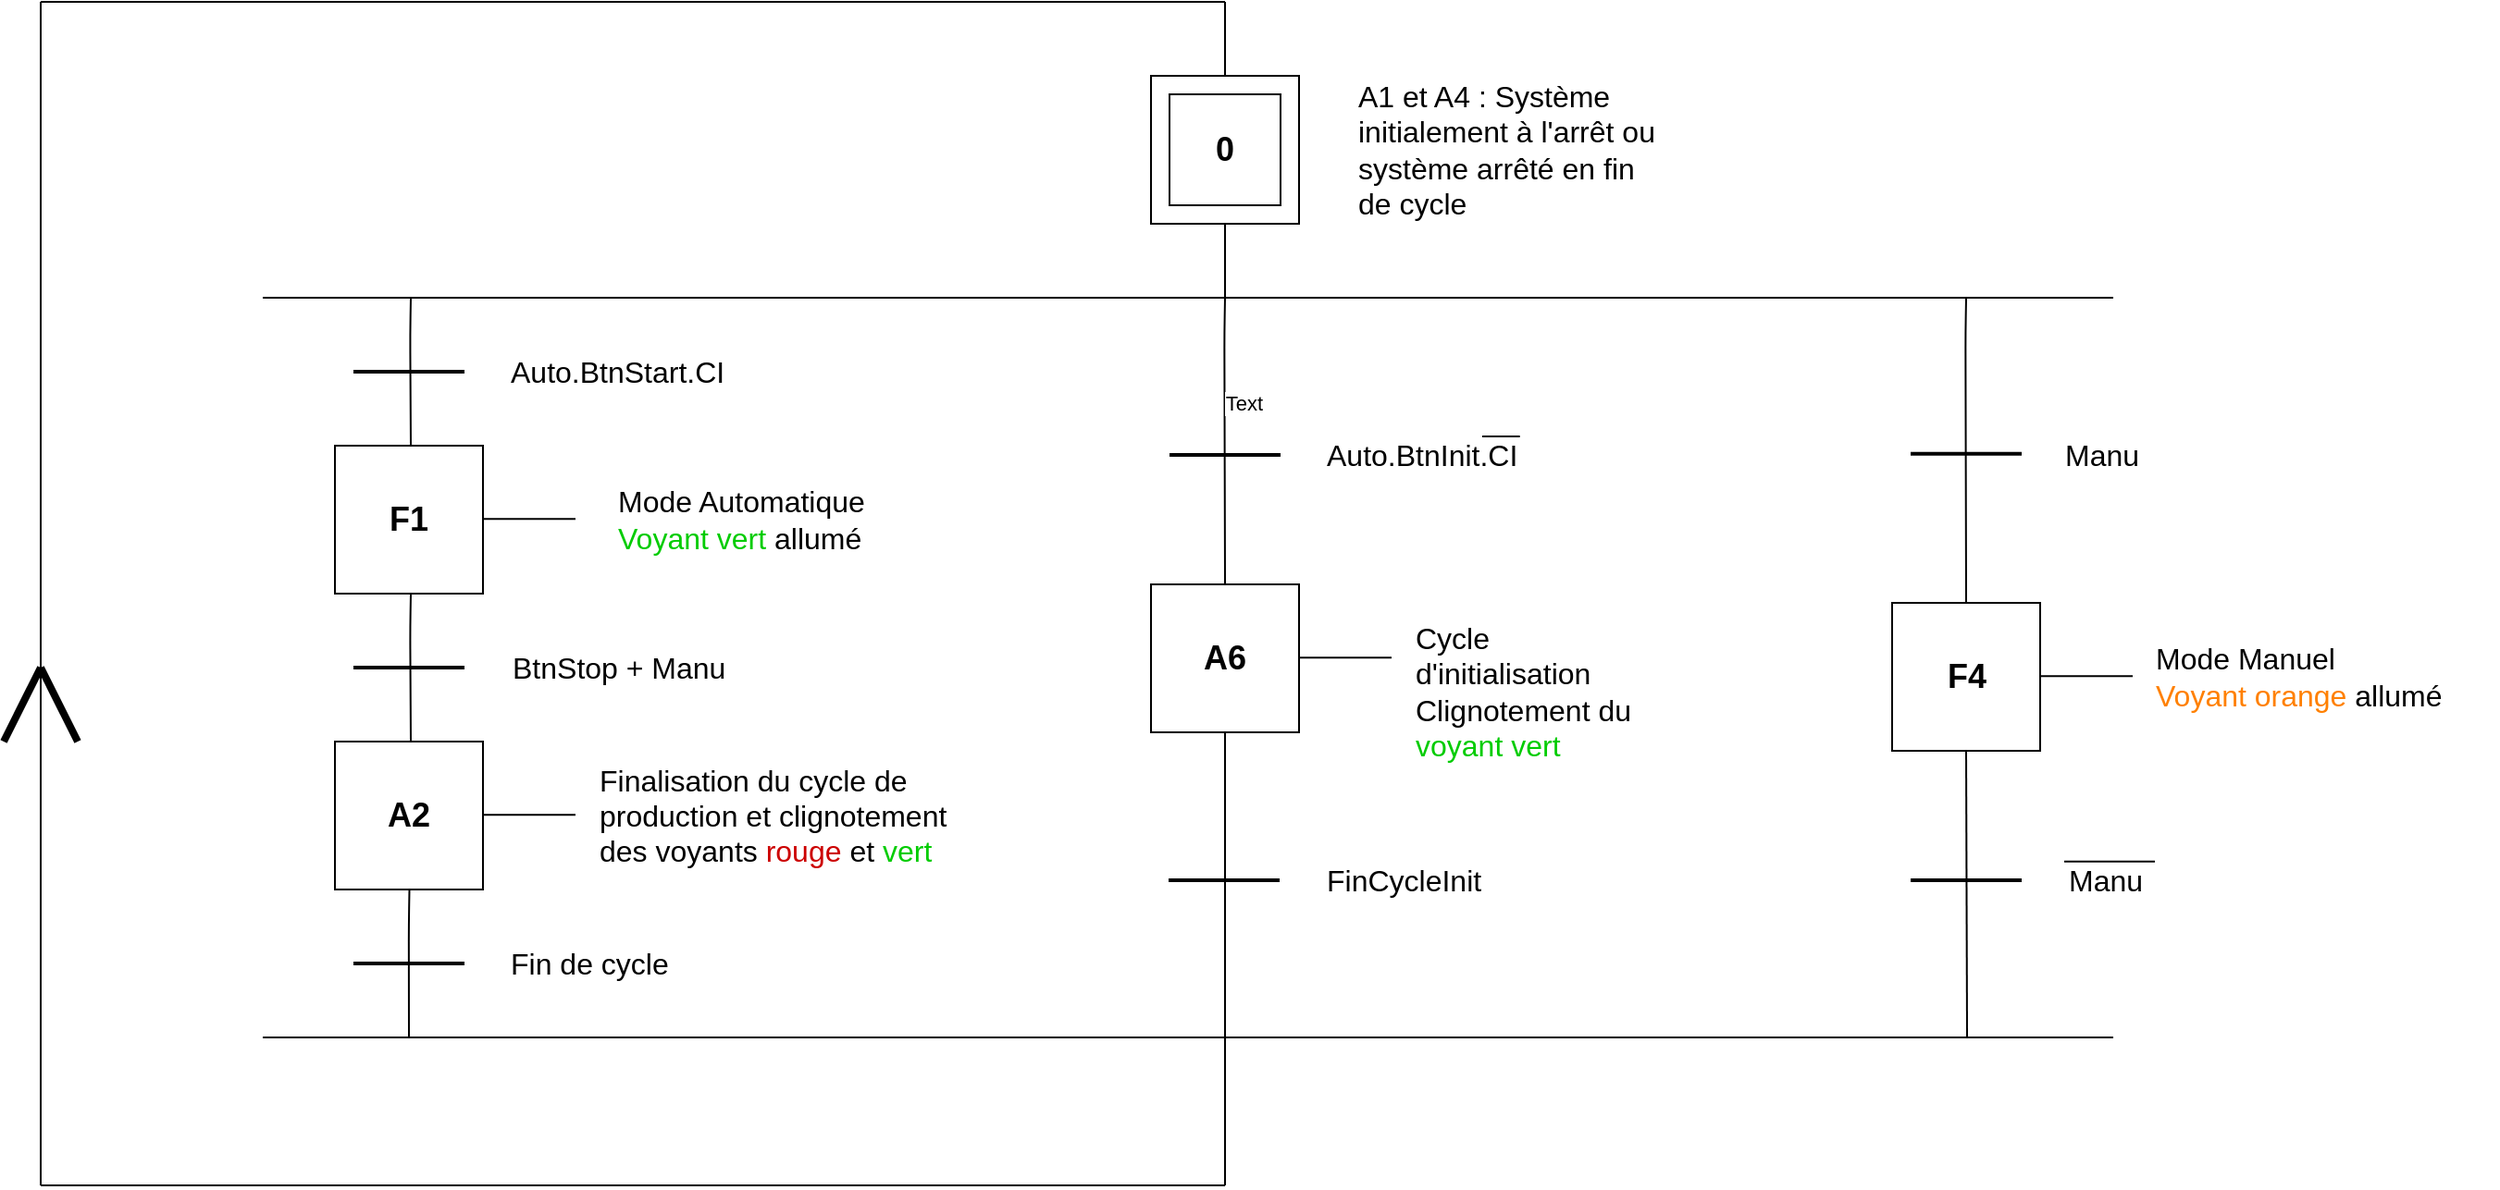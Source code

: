 <mxfile version="12.9.14" type="github"><diagram id="VmizvPz3nShblp4vxWSJ" name="Page-1"><mxGraphModel dx="2398" dy="1952" grid="1" gridSize="10" guides="1" tooltips="1" connect="1" arrows="1" fold="1" page="1" pageScale="1" pageWidth="827" pageHeight="1169" math="0" shadow="0"><root><object label="" id="0"><mxCell/></object><mxCell id="1" parent="0"/><mxCell id="pG-HJHoj7xEh51rD5Gyk-8" value="" style="group" parent="1" vertex="1" connectable="0"><mxGeometry x="320" y="-1080" width="80" height="80" as="geometry"/></mxCell><mxCell id="pG-HJHoj7xEh51rD5Gyk-7" value="" style="whiteSpace=wrap;html=1;aspect=fixed;" parent="pG-HJHoj7xEh51rD5Gyk-8" vertex="1"><mxGeometry width="80" height="80" as="geometry"/></mxCell><mxCell id="pG-HJHoj7xEh51rD5Gyk-1" value="" style="whiteSpace=wrap;html=1;aspect=fixed;" parent="pG-HJHoj7xEh51rD5Gyk-8" vertex="1"><mxGeometry x="10" y="10" width="60" height="60" as="geometry"/></mxCell><mxCell id="pG-HJHoj7xEh51rD5Gyk-20" value="&lt;font size=&quot;1&quot;&gt;&lt;b style=&quot;font-size: 18px&quot;&gt;0&lt;/b&gt;&lt;/font&gt;" style="text;html=1;strokeColor=none;fillColor=none;align=center;verticalAlign=middle;whiteSpace=wrap;rounded=0;" parent="pG-HJHoj7xEh51rD5Gyk-8" vertex="1"><mxGeometry x="20" y="30" width="40" height="20" as="geometry"/></mxCell><mxCell id="pG-HJHoj7xEh51rD5Gyk-28" value="" style="endArrow=none;html=1;strokeWidth=1;exitX=0.5;exitY=0;exitDx=0;exitDy=0;" parent="1" source="pG-HJHoj7xEh51rD5Gyk-7" edge="1"><mxGeometry width="50" height="50" relative="1" as="geometry"><mxPoint x="362" y="-1090" as="sourcePoint"/><mxPoint x="360" y="-1120" as="targetPoint"/></mxGeometry></mxCell><mxCell id="pG-HJHoj7xEh51rD5Gyk-30" value="" style="endArrow=none;html=1;strokeWidth=1;" parent="1" edge="1"><mxGeometry width="50" height="50" relative="1" as="geometry"><mxPoint x="-280" y="-1120" as="sourcePoint"/><mxPoint x="360" y="-1120" as="targetPoint"/></mxGeometry></mxCell><mxCell id="pG-HJHoj7xEh51rD5Gyk-56" value="" style="endArrow=none;html=1;strokeWidth=1;entryX=0.5;entryY=1;entryDx=0;entryDy=0;" parent="1" edge="1"><mxGeometry width="50" height="50" relative="1" as="geometry"><mxPoint x="360" y="-960" as="sourcePoint"/><mxPoint x="360" y="-1000" as="targetPoint"/></mxGeometry></mxCell><mxCell id="pG-HJHoj7xEh51rD5Gyk-58" value="" style="endArrow=none;html=1;strokeWidth=1;" parent="1" edge="1"><mxGeometry width="50" height="50" relative="1" as="geometry"><mxPoint x="-160" y="-960" as="sourcePoint"/><mxPoint x="840" y="-960" as="targetPoint"/></mxGeometry></mxCell><mxCell id="pG-HJHoj7xEh51rD5Gyk-59" value="" style="endArrow=none;html=1;entryX=0.5;entryY=1;entryDx=0;entryDy=0;exitX=0.5;exitY=0;exitDx=0;exitDy=0;" parent="1" edge="1"><mxGeometry width="50" height="50" relative="1" as="geometry"><mxPoint x="-80" y="-880" as="sourcePoint"/><mxPoint x="-80" y="-960" as="targetPoint"/><Array as="points"><mxPoint x="-80.34" y="-940"/></Array></mxGeometry></mxCell><mxCell id="pG-HJHoj7xEh51rD5Gyk-60" value="" style="whiteSpace=wrap;html=1;aspect=fixed;" parent="1" vertex="1"><mxGeometry x="-121.0" y="-880" width="80" height="80" as="geometry"/></mxCell><mxCell id="pG-HJHoj7xEh51rD5Gyk-61" value="" style="endArrow=none;html=1;strokeWidth=2;" parent="1" edge="1"><mxGeometry width="50" height="50" relative="1" as="geometry"><mxPoint x="-111" y="-920" as="sourcePoint"/><mxPoint x="-51" y="-920" as="targetPoint"/></mxGeometry></mxCell><mxCell id="pG-HJHoj7xEh51rD5Gyk-62" value="" style="endArrow=none;html=1;entryX=0.5;entryY=1;entryDx=0;entryDy=0;exitX=0.5;exitY=0;exitDx=0;exitDy=0;" parent="1" edge="1"><mxGeometry width="50" height="50" relative="1" as="geometry"><mxPoint x="-80" y="-720" as="sourcePoint"/><mxPoint x="-80" y="-800" as="targetPoint"/><Array as="points"><mxPoint x="-80.34" y="-780"/></Array></mxGeometry></mxCell><mxCell id="pG-HJHoj7xEh51rD5Gyk-63" value="" style="whiteSpace=wrap;html=1;aspect=fixed;" parent="1" vertex="1"><mxGeometry x="-121.0" y="-720" width="80" height="80" as="geometry"/></mxCell><mxCell id="pG-HJHoj7xEh51rD5Gyk-64" value="" style="endArrow=none;html=1;strokeWidth=2;" parent="1" edge="1"><mxGeometry width="50" height="50" relative="1" as="geometry"><mxPoint x="-111" y="-760" as="sourcePoint"/><mxPoint x="-51" y="-760" as="targetPoint"/></mxGeometry></mxCell><mxCell id="pG-HJHoj7xEh51rD5Gyk-65" value="&lt;font size=&quot;1&quot;&gt;&lt;b style=&quot;font-size: 18px&quot;&gt;F1&lt;/b&gt;&lt;/font&gt;" style="text;html=1;strokeColor=none;fillColor=none;align=center;verticalAlign=middle;whiteSpace=wrap;rounded=0;" parent="1" vertex="1"><mxGeometry x="-101" y="-850" width="40" height="20" as="geometry"/></mxCell><mxCell id="pG-HJHoj7xEh51rD5Gyk-66" value="&lt;font size=&quot;1&quot;&gt;&lt;b style=&quot;font-size: 18px&quot;&gt;A2&lt;/b&gt;&lt;/font&gt;" style="text;html=1;strokeColor=none;fillColor=none;align=center;verticalAlign=middle;whiteSpace=wrap;rounded=0;" parent="1" vertex="1"><mxGeometry x="-101" y="-690" width="40" height="20" as="geometry"/></mxCell><mxCell id="pG-HJHoj7xEh51rD5Gyk-67" value="&lt;font style=&quot;font-size: 16px&quot;&gt;Auto.BtnStart.CI&lt;/font&gt;" style="text;html=1;strokeColor=none;fillColor=none;align=left;verticalAlign=middle;whiteSpace=wrap;rounded=0;" parent="1" vertex="1"><mxGeometry x="-28" y="-930" width="188" height="20" as="geometry"/></mxCell><mxCell id="pG-HJHoj7xEh51rD5Gyk-68" value="" style="endArrow=none;html=1;strokeWidth=1;" parent="1" edge="1"><mxGeometry width="50" height="50" relative="1" as="geometry"><mxPoint x="-41" y="-840.34" as="sourcePoint"/><mxPoint x="9" y="-840.34" as="targetPoint"/></mxGeometry></mxCell><mxCell id="pG-HJHoj7xEh51rD5Gyk-70" value="" style="endArrow=none;html=1;entryX=0.5;entryY=1;entryDx=0;entryDy=0;exitX=0.5;exitY=0;exitDx=0;exitDy=0;" parent="1" source="pG-HJHoj7xEh51rD5Gyk-71" edge="1"><mxGeometry width="50" height="50" relative="1" as="geometry"><mxPoint x="360" y="-920" as="sourcePoint"/><mxPoint x="360" y="-960" as="targetPoint"/><Array as="points"><mxPoint x="359.66" y="-940"/></Array></mxGeometry></mxCell><mxCell id="VDdkY3KGHPHqSwWyAFRW-2" value="Text" style="edgeLabel;html=1;align=center;verticalAlign=middle;resizable=0;points=[];" vertex="1" connectable="0" parent="pG-HJHoj7xEh51rD5Gyk-70"><mxGeometry x="0.742" y="-37" relative="1" as="geometry"><mxPoint x="-27" y="36" as="offset"/></mxGeometry></mxCell><mxCell id="pG-HJHoj7xEh51rD5Gyk-71" value="" style="whiteSpace=wrap;html=1;aspect=fixed;" parent="1" vertex="1"><mxGeometry x="320.0" y="-805" width="80" height="80" as="geometry"/></mxCell><mxCell id="pG-HJHoj7xEh51rD5Gyk-72" value="" style="endArrow=none;html=1;strokeWidth=2;" parent="1" edge="1"><mxGeometry width="50" height="50" relative="1" as="geometry"><mxPoint x="330" y="-875" as="sourcePoint"/><mxPoint x="390" y="-875" as="targetPoint"/></mxGeometry></mxCell><mxCell id="pG-HJHoj7xEh51rD5Gyk-76" value="&lt;font size=&quot;1&quot;&gt;&lt;b style=&quot;font-size: 18px&quot;&gt;A6&lt;/b&gt;&lt;/font&gt;" style="text;html=1;strokeColor=none;fillColor=none;align=center;verticalAlign=middle;whiteSpace=wrap;rounded=0;" parent="1" vertex="1"><mxGeometry x="340" y="-775" width="40" height="20" as="geometry"/></mxCell><mxCell id="pG-HJHoj7xEh51rD5Gyk-78" value="&lt;font style=&quot;font-size: 16px&quot;&gt;Auto.BtnInit.CI&lt;br&gt;&lt;/font&gt;" style="text;html=1;strokeColor=none;fillColor=none;align=left;verticalAlign=middle;whiteSpace=wrap;rounded=0;" parent="1" vertex="1"><mxGeometry x="413" y="-885" width="117" height="20" as="geometry"/></mxCell><mxCell id="pG-HJHoj7xEh51rD5Gyk-79" value="" style="endArrow=none;html=1;strokeWidth=1;" parent="1" edge="1"><mxGeometry width="50" height="50" relative="1" as="geometry"><mxPoint x="400" y="-765.34" as="sourcePoint"/><mxPoint x="450" y="-765.34" as="targetPoint"/></mxGeometry></mxCell><mxCell id="pG-HJHoj7xEh51rD5Gyk-81" value="" style="endArrow=none;html=1;strokeWidth=1;" parent="1" edge="1"><mxGeometry width="50" height="50" relative="1" as="geometry"><mxPoint x="-280" y="-480" as="sourcePoint"/><mxPoint x="-280" y="-1120" as="targetPoint"/></mxGeometry></mxCell><mxCell id="pG-HJHoj7xEh51rD5Gyk-82" value="" style="endArrow=none;html=1;strokeWidth=4;" parent="1" edge="1"><mxGeometry width="50" height="50" relative="1" as="geometry"><mxPoint x="-300" y="-720" as="sourcePoint"/><mxPoint x="-280" y="-760" as="targetPoint"/></mxGeometry></mxCell><mxCell id="pG-HJHoj7xEh51rD5Gyk-83" value="" style="endArrow=none;html=1;strokeWidth=4;" parent="1" edge="1"><mxGeometry width="50" height="50" relative="1" as="geometry"><mxPoint x="-260" y="-720" as="sourcePoint"/><mxPoint x="-280" y="-760" as="targetPoint"/></mxGeometry></mxCell><mxCell id="uFdm-P2WvE3M775zOYVF-6" value="&lt;font style=&quot;font-size: 16px&quot;&gt;Mode Automatique&lt;br&gt;&lt;font color=&quot;#00cc00&quot;&gt;Voyant vert &lt;/font&gt;allumé&lt;br&gt;&lt;/font&gt;" style="text;html=1;strokeColor=none;fillColor=none;align=left;verticalAlign=middle;whiteSpace=wrap;rounded=0;" parent="1" vertex="1"><mxGeometry x="30" y="-870" width="170" height="60" as="geometry"/></mxCell><mxCell id="uFdm-P2WvE3M775zOYVF-46" value="" style="endArrow=none;html=1;strokeWidth=1;" parent="1" edge="1"><mxGeometry width="50" height="50" relative="1" as="geometry"><mxPoint x="-160" y="-560" as="sourcePoint"/><mxPoint x="840" y="-560" as="targetPoint"/></mxGeometry></mxCell><mxCell id="uFdm-P2WvE3M775zOYVF-75" value="&lt;font style=&quot;font-size: 16px&quot;&gt;&lt;br&gt;&lt;/font&gt;" style="text;html=1;strokeColor=none;fillColor=none;align=left;verticalAlign=middle;whiteSpace=wrap;rounded=0;" parent="1" vertex="1"><mxGeometry x="412.5" y="-655" width="106" height="20" as="geometry"/></mxCell><mxCell id="Xxqxk4Q40JCaoxF1TCv4-14" value="&lt;font style=&quot;font-size: 16px&quot;&gt;Cycle d'initialisation&lt;br&gt;Clignotement du &lt;font color=&quot;#00cc00&quot;&gt;voyant vert&lt;/font&gt;&lt;br&gt;&lt;/font&gt;" style="text;html=1;strokeColor=none;fillColor=none;align=left;verticalAlign=middle;whiteSpace=wrap;rounded=0;" parent="1" vertex="1"><mxGeometry x="461" y="-775" width="129" height="55" as="geometry"/></mxCell><mxCell id="Xxqxk4Q40JCaoxF1TCv4-66" value="" style="endArrow=none;html=1;strokeWidth=2;" parent="1" edge="1"><mxGeometry width="50" height="50" relative="1" as="geometry"><mxPoint x="329.5" y="-645" as="sourcePoint"/><mxPoint x="389.5" y="-645" as="targetPoint"/></mxGeometry></mxCell><mxCell id="Xxqxk4Q40JCaoxF1TCv4-67" value="&lt;font style=&quot;font-size: 16px&quot;&gt;FinCycleInit&lt;br&gt;&lt;/font&gt;" style="text;html=1;strokeColor=none;fillColor=none;align=left;verticalAlign=middle;whiteSpace=wrap;rounded=0;" parent="1" vertex="1"><mxGeometry x="412.5" y="-655" width="27.5" height="20" as="geometry"/></mxCell><mxCell id="b3lF-4TVhLqoULIirI4z-1" value="" style="endArrow=none;html=1;entryX=0.5;entryY=1;entryDx=0;entryDy=0;" parent="1" edge="1"><mxGeometry width="50" height="50" relative="1" as="geometry"><mxPoint x="-81" y="-560" as="sourcePoint"/><mxPoint x="-80.75" y="-640" as="targetPoint"/><Array as="points"><mxPoint x="-81.09" y="-620"/></Array></mxGeometry></mxCell><mxCell id="b3lF-4TVhLqoULIirI4z-3" value="" style="endArrow=none;html=1;strokeWidth=2;" parent="1" edge="1"><mxGeometry width="50" height="50" relative="1" as="geometry"><mxPoint x="-111" y="-600.0" as="sourcePoint"/><mxPoint x="-51" y="-600.0" as="targetPoint"/></mxGeometry></mxCell><mxCell id="b3lF-4TVhLqoULIirI4z-13" value="" style="endArrow=none;html=1;entryX=0.5;entryY=1;entryDx=0;entryDy=0;exitX=0.5;exitY=0;exitDx=0;exitDy=0;" parent="1" source="b3lF-4TVhLqoULIirI4z-14" edge="1"><mxGeometry width="50" height="50" relative="1" as="geometry"><mxPoint x="760.5" y="-920" as="sourcePoint"/><mxPoint x="760.5" y="-960" as="targetPoint"/><Array as="points"><mxPoint x="760.16" y="-940"/></Array></mxGeometry></mxCell><mxCell id="b3lF-4TVhLqoULIirI4z-14" value="" style="whiteSpace=wrap;html=1;aspect=fixed;" parent="1" vertex="1"><mxGeometry x="720.5" y="-795" width="80" height="80" as="geometry"/></mxCell><mxCell id="b3lF-4TVhLqoULIirI4z-15" value="" style="endArrow=none;html=1;strokeWidth=2;" parent="1" edge="1"><mxGeometry width="50" height="50" relative="1" as="geometry"><mxPoint x="730.5" y="-875.59" as="sourcePoint"/><mxPoint x="790.5" y="-875.59" as="targetPoint"/></mxGeometry></mxCell><mxCell id="b3lF-4TVhLqoULIirI4z-18" value="" style="endArrow=none;html=1;strokeWidth=2;" parent="1" edge="1"><mxGeometry width="50" height="50" relative="1" as="geometry"><mxPoint x="730.5" y="-645" as="sourcePoint"/><mxPoint x="790.5" y="-645" as="targetPoint"/></mxGeometry></mxCell><mxCell id="b3lF-4TVhLqoULIirI4z-19" value="&lt;font size=&quot;1&quot;&gt;&lt;b style=&quot;font-size: 18px&quot;&gt;F4&lt;/b&gt;&lt;/font&gt;" style="text;html=1;strokeColor=none;fillColor=none;align=center;verticalAlign=middle;whiteSpace=wrap;rounded=0;" parent="1" vertex="1"><mxGeometry x="740.5" y="-765" width="40" height="20" as="geometry"/></mxCell><mxCell id="b3lF-4TVhLqoULIirI4z-21" value="&lt;font style=&quot;font-size: 16px&quot;&gt;Manu&lt;br&gt;&lt;/font&gt;" style="text;html=1;strokeColor=none;fillColor=none;align=left;verticalAlign=middle;whiteSpace=wrap;rounded=0;" parent="1" vertex="1"><mxGeometry x="811.75" y="-885" width="236" height="20" as="geometry"/></mxCell><mxCell id="b3lF-4TVhLqoULIirI4z-22" value="" style="endArrow=none;html=1;strokeWidth=1;" parent="1" edge="1"><mxGeometry width="50" height="50" relative="1" as="geometry"><mxPoint x="800.5" y="-755.34" as="sourcePoint"/><mxPoint x="850.5" y="-755.34" as="targetPoint"/></mxGeometry></mxCell><mxCell id="b3lF-4TVhLqoULIirI4z-23" value="&lt;font style=&quot;font-size: 16px&quot;&gt;Manu&lt;br&gt;&lt;/font&gt;" style="text;html=1;strokeColor=none;fillColor=none;align=left;verticalAlign=middle;whiteSpace=wrap;rounded=0;" parent="1" vertex="1"><mxGeometry x="813.5" y="-655" width="86.5" height="20" as="geometry"/></mxCell><mxCell id="b3lF-4TVhLqoULIirI4z-24" value="&lt;font style=&quot;font-size: 16px&quot;&gt;&lt;br&gt;&lt;/font&gt;" style="text;html=1;strokeColor=none;fillColor=none;align=left;verticalAlign=middle;whiteSpace=wrap;rounded=0;" parent="1" vertex="1"><mxGeometry x="813" y="-540" width="106" height="20" as="geometry"/></mxCell><mxCell id="b3lF-4TVhLqoULIirI4z-26" value="&lt;font style=&quot;font-size: 16px&quot;&gt;Mode Manuel&lt;br&gt;&lt;font color=&quot;#ff8000&quot;&gt;Voyant orange&lt;/font&gt; allumé&lt;br&gt;&lt;/font&gt;" style="text;html=1;strokeColor=none;fillColor=none;align=left;verticalAlign=middle;whiteSpace=wrap;rounded=0;" parent="1" vertex="1"><mxGeometry x="860.5" y="-790" width="159.5" height="70" as="geometry"/></mxCell><mxCell id="b3lF-4TVhLqoULIirI4z-39" value="" style="endArrow=none;html=1;" parent="1" edge="1"><mxGeometry width="50" height="50" relative="1" as="geometry"><mxPoint x="-280" y="-480" as="sourcePoint"/><mxPoint x="360" y="-480" as="targetPoint"/></mxGeometry></mxCell><mxCell id="b3lF-4TVhLqoULIirI4z-40" value="" style="endArrow=none;html=1;entryX=0.5;entryY=1;entryDx=0;entryDy=0;" parent="1" target="pG-HJHoj7xEh51rD5Gyk-71" edge="1"><mxGeometry width="50" height="50" relative="1" as="geometry"><mxPoint x="360" y="-480" as="sourcePoint"/><mxPoint x="360" y="-560" as="targetPoint"/></mxGeometry></mxCell><mxCell id="riZvNeojuXO_6VdcPhhu-3" value="&lt;font style=&quot;font-size: 16px&quot;&gt;BtnStop + Manu&lt;br&gt;&lt;/font&gt;" style="text;html=1;strokeColor=none;fillColor=none;align=left;verticalAlign=middle;whiteSpace=wrap;rounded=0;" parent="1" vertex="1"><mxGeometry x="-27.5" y="-770" width="217.5" height="20" as="geometry"/></mxCell><mxCell id="ofboGT_3CxSdNvLx7bcA-7" value="&lt;font style=&quot;font-size: 16px&quot;&gt;Finalisation du cycle de production et clignotement des voyants &lt;font color=&quot;#cc0000&quot;&gt;rouge &lt;/font&gt;et &lt;font color=&quot;#00cc00&quot;&gt;vert&lt;/font&gt;&lt;br&gt;&lt;/font&gt;" style="text;html=1;strokeColor=none;fillColor=none;align=left;verticalAlign=middle;whiteSpace=wrap;rounded=0;" parent="1" vertex="1"><mxGeometry x="20" y="-710" width="190" height="60" as="geometry"/></mxCell><mxCell id="ofboGT_3CxSdNvLx7bcA-10" value="" style="endArrow=none;html=1;strokeWidth=1;" parent="1" edge="1"><mxGeometry width="50" height="50" relative="1" as="geometry"><mxPoint x="-41" y="-680.34" as="sourcePoint"/><mxPoint x="9" y="-680.34" as="targetPoint"/></mxGeometry></mxCell><mxCell id="ofboGT_3CxSdNvLx7bcA-11" value="" style="endArrow=none;html=1;entryX=0.5;entryY=1;entryDx=0;entryDy=0;" parent="1" target="b3lF-4TVhLqoULIirI4z-14" edge="1"><mxGeometry width="50" height="50" relative="1" as="geometry"><mxPoint x="761" y="-560" as="sourcePoint"/><mxPoint x="650" y="-650" as="targetPoint"/></mxGeometry></mxCell><mxCell id="ofboGT_3CxSdNvLx7bcA-18" value="&lt;font style=&quot;font-size: 16px&quot;&gt;Fin de cycle&lt;br&gt;&lt;/font&gt;" style="text;html=1;strokeColor=none;fillColor=none;align=left;verticalAlign=middle;whiteSpace=wrap;rounded=0;" parent="1" vertex="1"><mxGeometry x="-28" y="-610" width="148" height="20" as="geometry"/></mxCell><mxCell id="ofboGT_3CxSdNvLx7bcA-19" value="" style="endArrow=none;html=1;" parent="1" edge="1"><mxGeometry width="50" height="50" relative="1" as="geometry"><mxPoint x="813.5" y="-655.11" as="sourcePoint"/><mxPoint x="862.5" y="-655.11" as="targetPoint"/></mxGeometry></mxCell><mxCell id="ofboGT_3CxSdNvLx7bcA-20" value="&lt;font style=&quot;font-size: 16px&quot;&gt;A1 et A4 : Système initialement à l'arrêt ou système arrêté en fin de cycle&lt;/font&gt;" style="text;html=1;strokeColor=none;fillColor=none;align=left;verticalAlign=middle;whiteSpace=wrap;rounded=0;" parent="1" vertex="1"><mxGeometry x="430" y="-1085" width="170" height="90" as="geometry"/></mxCell><mxCell id="VDdkY3KGHPHqSwWyAFRW-1" value="" style="endArrow=none;html=1;entryX=0.909;entryY=0.003;entryDx=0;entryDy=0;entryPerimeter=0;" edge="1" parent="1" target="pG-HJHoj7xEh51rD5Gyk-78"><mxGeometry width="50" height="50" relative="1" as="geometry"><mxPoint x="499" y="-885" as="sourcePoint"/><mxPoint x="540" y="-910" as="targetPoint"/></mxGeometry></mxCell></root></mxGraphModel></diagram></mxfile>